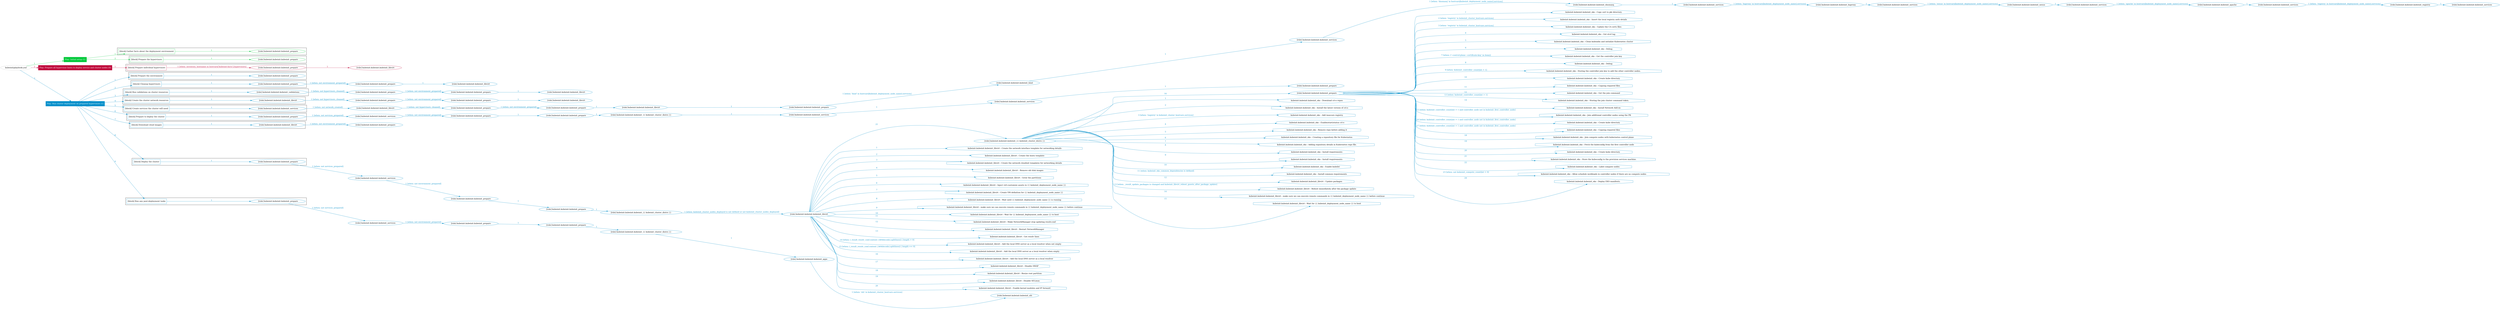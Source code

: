 digraph {
	graph [concentrate=true ordering=in rankdir=LR ratio=fill]
	edge [esep=5 sep=10]
	"kubeinit/playbook.yml" [id=root_node style=dotted]
	play_dfbd633b [label="Play: Initial setup (1)" color="#03c93b" fontcolor="#ffffff" id=play_dfbd633b shape=box style=filled tooltip=localhost]
	"kubeinit/playbook.yml" -> play_dfbd633b [label="1 " color="#03c93b" fontcolor="#03c93b" id=edge_e33d304b labeltooltip="1 " tooltip="1 "]
	subgraph "kubeinit.kubeinit.kubeinit_prepare" {
		role_6f5ad25d [label="[role] kubeinit.kubeinit.kubeinit_prepare" color="#03c93b" id=role_6f5ad25d tooltip="kubeinit.kubeinit.kubeinit_prepare"]
	}
	subgraph "kubeinit.kubeinit.kubeinit_prepare" {
		role_87abe291 [label="[role] kubeinit.kubeinit.kubeinit_prepare" color="#03c93b" id=role_87abe291 tooltip="kubeinit.kubeinit.kubeinit_prepare"]
	}
	subgraph "Play: Initial setup (1)" {
		play_dfbd633b -> block_13e3c334 [label=1 color="#03c93b" fontcolor="#03c93b" id=edge_e3ecbab4 labeltooltip=1 tooltip=1]
		subgraph cluster_block_13e3c334 {
			block_13e3c334 [label="[block] Gather facts about the deployment environment" color="#03c93b" id=block_13e3c334 labeltooltip="Gather facts about the deployment environment" shape=box tooltip="Gather facts about the deployment environment"]
			block_13e3c334 -> role_6f5ad25d [label="1 " color="#03c93b" fontcolor="#03c93b" id=edge_50d2c253 labeltooltip="1 " tooltip="1 "]
		}
		play_dfbd633b -> block_050b140c [label=2 color="#03c93b" fontcolor="#03c93b" id=edge_96db2e1b labeltooltip=2 tooltip=2]
		subgraph cluster_block_050b140c {
			block_050b140c [label="[block] Prepare the hypervisors" color="#03c93b" id=block_050b140c labeltooltip="Prepare the hypervisors" shape=box tooltip="Prepare the hypervisors"]
			block_050b140c -> role_87abe291 [label="1 " color="#03c93b" fontcolor="#03c93b" id=edge_225b75d5 labeltooltip="1 " tooltip="1 "]
		}
	}
	play_4db3b4eb [label="Play: Prepare all hypervisor hosts to deploy service and cluster nodes (0)" color="#c00c3d" fontcolor="#ffffff" id=play_4db3b4eb shape=box style=filled tooltip="Play: Prepare all hypervisor hosts to deploy service and cluster nodes (0)"]
	"kubeinit/playbook.yml" -> play_4db3b4eb [label="2 " color="#c00c3d" fontcolor="#c00c3d" id=edge_c094f51c labeltooltip="2 " tooltip="2 "]
	subgraph "kubeinit.kubeinit.kubeinit_libvirt" {
		role_8c6af991 [label="[role] kubeinit.kubeinit.kubeinit_libvirt" color="#c00c3d" id=role_8c6af991 tooltip="kubeinit.kubeinit.kubeinit_libvirt"]
	}
	subgraph "kubeinit.kubeinit.kubeinit_prepare" {
		role_447978de [label="[role] kubeinit.kubeinit.kubeinit_prepare" color="#c00c3d" id=role_447978de tooltip="kubeinit.kubeinit.kubeinit_prepare"]
		role_447978de -> role_8c6af991 [label="1 " color="#c00c3d" fontcolor="#c00c3d" id=edge_b4cdf854 labeltooltip="1 " tooltip="1 "]
	}
	subgraph "Play: Prepare all hypervisor hosts to deploy service and cluster nodes (0)" {
		play_4db3b4eb -> block_c29d8534 [label=1 color="#c00c3d" fontcolor="#c00c3d" id=edge_52aa4703 labeltooltip=1 tooltip=1]
		subgraph cluster_block_c29d8534 {
			block_c29d8534 [label="[block] Prepare individual hypervisors" color="#c00c3d" id=block_c29d8534 labeltooltip="Prepare individual hypervisors" shape=box tooltip="Prepare individual hypervisors"]
			block_c29d8534 -> role_447978de [label="1 [when: inventory_hostname in hostvars['kubeinit-facts'].hypervisors]" color="#c00c3d" fontcolor="#c00c3d" id=edge_d214df6a labeltooltip="1 [when: inventory_hostname in hostvars['kubeinit-facts'].hypervisors]" tooltip="1 [when: inventory_hostname in hostvars['kubeinit-facts'].hypervisors]"]
		}
	}
	play_3c932924 [label="Play: Run cluster deployment on prepared hypervisors (1)" color="#028fca" fontcolor="#ffffff" id=play_3c932924 shape=box style=filled tooltip=localhost]
	"kubeinit/playbook.yml" -> play_3c932924 [label="3 " color="#028fca" fontcolor="#028fca" id=edge_59d59265 labeltooltip="3 " tooltip="3 "]
	subgraph "kubeinit.kubeinit.kubeinit_prepare" {
		role_c1552b74 [label="[role] kubeinit.kubeinit.kubeinit_prepare" color="#028fca" id=role_c1552b74 tooltip="kubeinit.kubeinit.kubeinit_prepare"]
	}
	subgraph "kubeinit.kubeinit.kubeinit_libvirt" {
		role_7c686c18 [label="[role] kubeinit.kubeinit.kubeinit_libvirt" color="#028fca" id=role_7c686c18 tooltip="kubeinit.kubeinit.kubeinit_libvirt"]
	}
	subgraph "kubeinit.kubeinit.kubeinit_prepare" {
		role_084a0304 [label="[role] kubeinit.kubeinit.kubeinit_prepare" color="#028fca" id=role_084a0304 tooltip="kubeinit.kubeinit.kubeinit_prepare"]
		role_084a0304 -> role_7c686c18 [label="1 " color="#028fca" fontcolor="#028fca" id=edge_fcf37ffe labeltooltip="1 " tooltip="1 "]
	}
	subgraph "kubeinit.kubeinit.kubeinit_prepare" {
		role_a91f533a [label="[role] kubeinit.kubeinit.kubeinit_prepare" color="#028fca" id=role_a91f533a tooltip="kubeinit.kubeinit.kubeinit_prepare"]
		role_a91f533a -> role_084a0304 [label="1 [when: not environment_prepared]" color="#028fca" fontcolor="#028fca" id=edge_bb861706 labeltooltip="1 [when: not environment_prepared]" tooltip="1 [when: not environment_prepared]"]
	}
	subgraph "kubeinit.kubeinit.kubeinit_libvirt" {
		role_4802e05e [label="[role] kubeinit.kubeinit.kubeinit_libvirt" color="#028fca" id=role_4802e05e tooltip="kubeinit.kubeinit.kubeinit_libvirt"]
	}
	subgraph "kubeinit.kubeinit.kubeinit_prepare" {
		role_22c4426a [label="[role] kubeinit.kubeinit.kubeinit_prepare" color="#028fca" id=role_22c4426a tooltip="kubeinit.kubeinit.kubeinit_prepare"]
		role_22c4426a -> role_4802e05e [label="1 " color="#028fca" fontcolor="#028fca" id=edge_1649c022 labeltooltip="1 " tooltip="1 "]
	}
	subgraph "kubeinit.kubeinit.kubeinit_prepare" {
		role_37ea9ea4 [label="[role] kubeinit.kubeinit.kubeinit_prepare" color="#028fca" id=role_37ea9ea4 tooltip="kubeinit.kubeinit.kubeinit_prepare"]
		role_37ea9ea4 -> role_22c4426a [label="1 [when: not environment_prepared]" color="#028fca" fontcolor="#028fca" id=edge_36d94c02 labeltooltip="1 [when: not environment_prepared]" tooltip="1 [when: not environment_prepared]"]
	}
	subgraph "kubeinit.kubeinit.kubeinit_validations" {
		role_73aece6b [label="[role] kubeinit.kubeinit.kubeinit_validations" color="#028fca" id=role_73aece6b tooltip="kubeinit.kubeinit.kubeinit_validations"]
		role_73aece6b -> role_37ea9ea4 [label="1 [when: not hypervisors_cleaned]" color="#028fca" fontcolor="#028fca" id=edge_d645bca1 labeltooltip="1 [when: not hypervisors_cleaned]" tooltip="1 [when: not hypervisors_cleaned]"]
	}
	subgraph "kubeinit.kubeinit.kubeinit_libvirt" {
		role_2d554926 [label="[role] kubeinit.kubeinit.kubeinit_libvirt" color="#028fca" id=role_2d554926 tooltip="kubeinit.kubeinit.kubeinit_libvirt"]
	}
	subgraph "kubeinit.kubeinit.kubeinit_prepare" {
		role_8102c12e [label="[role] kubeinit.kubeinit.kubeinit_prepare" color="#028fca" id=role_8102c12e tooltip="kubeinit.kubeinit.kubeinit_prepare"]
		role_8102c12e -> role_2d554926 [label="1 " color="#028fca" fontcolor="#028fca" id=edge_cdfbfe8c labeltooltip="1 " tooltip="1 "]
	}
	subgraph "kubeinit.kubeinit.kubeinit_prepare" {
		role_eb7a96ef [label="[role] kubeinit.kubeinit.kubeinit_prepare" color="#028fca" id=role_eb7a96ef tooltip="kubeinit.kubeinit.kubeinit_prepare"]
		role_eb7a96ef -> role_8102c12e [label="1 [when: not environment_prepared]" color="#028fca" fontcolor="#028fca" id=edge_118f5279 labeltooltip="1 [when: not environment_prepared]" tooltip="1 [when: not environment_prepared]"]
	}
	subgraph "kubeinit.kubeinit.kubeinit_libvirt" {
		role_7935c43f [label="[role] kubeinit.kubeinit.kubeinit_libvirt" color="#028fca" id=role_7935c43f tooltip="kubeinit.kubeinit.kubeinit_libvirt"]
		role_7935c43f -> role_eb7a96ef [label="1 [when: not hypervisors_cleaned]" color="#028fca" fontcolor="#028fca" id=edge_9d6dad54 labeltooltip="1 [when: not hypervisors_cleaned]" tooltip="1 [when: not hypervisors_cleaned]"]
	}
	subgraph "kubeinit.kubeinit.kubeinit_services" {
		role_fd09b6e7 [label="[role] kubeinit.kubeinit.kubeinit_services" color="#028fca" id=role_fd09b6e7 tooltip="kubeinit.kubeinit.kubeinit_services"]
	}
	subgraph "kubeinit.kubeinit.kubeinit_registry" {
		role_abdd3303 [label="[role] kubeinit.kubeinit.kubeinit_registry" color="#028fca" id=role_abdd3303 tooltip="kubeinit.kubeinit.kubeinit_registry"]
		role_abdd3303 -> role_fd09b6e7 [label="1 " color="#028fca" fontcolor="#028fca" id=edge_a23b7caa labeltooltip="1 " tooltip="1 "]
	}
	subgraph "kubeinit.kubeinit.kubeinit_services" {
		role_1f2c8814 [label="[role] kubeinit.kubeinit.kubeinit_services" color="#028fca" id=role_1f2c8814 tooltip="kubeinit.kubeinit.kubeinit_services"]
		role_1f2c8814 -> role_abdd3303 [label="1 [when: 'registry' in hostvars[kubeinit_deployment_node_name].services]" color="#028fca" fontcolor="#028fca" id=edge_30325ca4 labeltooltip="1 [when: 'registry' in hostvars[kubeinit_deployment_node_name].services]" tooltip="1 [when: 'registry' in hostvars[kubeinit_deployment_node_name].services]"]
	}
	subgraph "kubeinit.kubeinit.kubeinit_apache" {
		role_16a724f2 [label="[role] kubeinit.kubeinit.kubeinit_apache" color="#028fca" id=role_16a724f2 tooltip="kubeinit.kubeinit.kubeinit_apache"]
		role_16a724f2 -> role_1f2c8814 [label="1 " color="#028fca" fontcolor="#028fca" id=edge_97976b13 labeltooltip="1 " tooltip="1 "]
	}
	subgraph "kubeinit.kubeinit.kubeinit_services" {
		role_79153288 [label="[role] kubeinit.kubeinit.kubeinit_services" color="#028fca" id=role_79153288 tooltip="kubeinit.kubeinit.kubeinit_services"]
		role_79153288 -> role_16a724f2 [label="1 [when: 'apache' in hostvars[kubeinit_deployment_node_name].services]" color="#028fca" fontcolor="#028fca" id=edge_e7a08bd7 labeltooltip="1 [when: 'apache' in hostvars[kubeinit_deployment_node_name].services]" tooltip="1 [when: 'apache' in hostvars[kubeinit_deployment_node_name].services]"]
	}
	subgraph "kubeinit.kubeinit.kubeinit_nexus" {
		role_828e5992 [label="[role] kubeinit.kubeinit.kubeinit_nexus" color="#028fca" id=role_828e5992 tooltip="kubeinit.kubeinit.kubeinit_nexus"]
		role_828e5992 -> role_79153288 [label="1 " color="#028fca" fontcolor="#028fca" id=edge_0427076d labeltooltip="1 " tooltip="1 "]
	}
	subgraph "kubeinit.kubeinit.kubeinit_services" {
		role_aaa00ba9 [label="[role] kubeinit.kubeinit.kubeinit_services" color="#028fca" id=role_aaa00ba9 tooltip="kubeinit.kubeinit.kubeinit_services"]
		role_aaa00ba9 -> role_828e5992 [label="1 [when: 'nexus' in hostvars[kubeinit_deployment_node_name].services]" color="#028fca" fontcolor="#028fca" id=edge_7da25815 labeltooltip="1 [when: 'nexus' in hostvars[kubeinit_deployment_node_name].services]" tooltip="1 [when: 'nexus' in hostvars[kubeinit_deployment_node_name].services]"]
	}
	subgraph "kubeinit.kubeinit.kubeinit_haproxy" {
		role_d193a8b9 [label="[role] kubeinit.kubeinit.kubeinit_haproxy" color="#028fca" id=role_d193a8b9 tooltip="kubeinit.kubeinit.kubeinit_haproxy"]
		role_d193a8b9 -> role_aaa00ba9 [label="1 " color="#028fca" fontcolor="#028fca" id=edge_7839caba labeltooltip="1 " tooltip="1 "]
	}
	subgraph "kubeinit.kubeinit.kubeinit_services" {
		role_682887aa [label="[role] kubeinit.kubeinit.kubeinit_services" color="#028fca" id=role_682887aa tooltip="kubeinit.kubeinit.kubeinit_services"]
		role_682887aa -> role_d193a8b9 [label="1 [when: 'haproxy' in hostvars[kubeinit_deployment_node_name].services]" color="#028fca" fontcolor="#028fca" id=edge_76303725 labeltooltip="1 [when: 'haproxy' in hostvars[kubeinit_deployment_node_name].services]" tooltip="1 [when: 'haproxy' in hostvars[kubeinit_deployment_node_name].services]"]
	}
	subgraph "kubeinit.kubeinit.kubeinit_dnsmasq" {
		role_63784855 [label="[role] kubeinit.kubeinit.kubeinit_dnsmasq" color="#028fca" id=role_63784855 tooltip="kubeinit.kubeinit.kubeinit_dnsmasq"]
		role_63784855 -> role_682887aa [label="1 " color="#028fca" fontcolor="#028fca" id=edge_db54496f labeltooltip="1 " tooltip="1 "]
	}
	subgraph "kubeinit.kubeinit.kubeinit_services" {
		role_afde1ae5 [label="[role] kubeinit.kubeinit.kubeinit_services" color="#028fca" id=role_afde1ae5 tooltip="kubeinit.kubeinit.kubeinit_services"]
		role_afde1ae5 -> role_63784855 [label="1 [when: 'dnsmasq' in hostvars[kubeinit_deployment_node_name].services]" color="#028fca" fontcolor="#028fca" id=edge_de46b04b labeltooltip="1 [when: 'dnsmasq' in hostvars[kubeinit_deployment_node_name].services]" tooltip="1 [when: 'dnsmasq' in hostvars[kubeinit_deployment_node_name].services]"]
	}
	subgraph "kubeinit.kubeinit.kubeinit_bind" {
		role_a516068f [label="[role] kubeinit.kubeinit.kubeinit_bind" color="#028fca" id=role_a516068f tooltip="kubeinit.kubeinit.kubeinit_bind"]
		role_a516068f -> role_afde1ae5 [label="1 " color="#028fca" fontcolor="#028fca" id=edge_80d532f4 labeltooltip="1 " tooltip="1 "]
	}
	subgraph "kubeinit.kubeinit.kubeinit_prepare" {
		role_e46d5e15 [label="[role] kubeinit.kubeinit.kubeinit_prepare" color="#028fca" id=role_e46d5e15 tooltip="kubeinit.kubeinit.kubeinit_prepare"]
		role_e46d5e15 -> role_a516068f [label="1 [when: 'bind' in hostvars[kubeinit_deployment_node_name].services]" color="#028fca" fontcolor="#028fca" id=edge_66f0e6bd labeltooltip="1 [when: 'bind' in hostvars[kubeinit_deployment_node_name].services]" tooltip="1 [when: 'bind' in hostvars[kubeinit_deployment_node_name].services]"]
	}
	subgraph "kubeinit.kubeinit.kubeinit_libvirt" {
		role_18fe2d03 [label="[role] kubeinit.kubeinit.kubeinit_libvirt" color="#028fca" id=role_18fe2d03 tooltip="kubeinit.kubeinit.kubeinit_libvirt"]
		role_18fe2d03 -> role_e46d5e15 [label="1 " color="#028fca" fontcolor="#028fca" id=edge_87c1869c labeltooltip="1 " tooltip="1 "]
	}
	subgraph "kubeinit.kubeinit.kubeinit_prepare" {
		role_233b5294 [label="[role] kubeinit.kubeinit.kubeinit_prepare" color="#028fca" id=role_233b5294 tooltip="kubeinit.kubeinit.kubeinit_prepare"]
		role_233b5294 -> role_18fe2d03 [label="1 " color="#028fca" fontcolor="#028fca" id=edge_a3bcd539 labeltooltip="1 " tooltip="1 "]
	}
	subgraph "kubeinit.kubeinit.kubeinit_prepare" {
		role_275f042a [label="[role] kubeinit.kubeinit.kubeinit_prepare" color="#028fca" id=role_275f042a tooltip="kubeinit.kubeinit.kubeinit_prepare"]
		role_275f042a -> role_233b5294 [label="1 [when: not environment_prepared]" color="#028fca" fontcolor="#028fca" id=edge_4784d69b labeltooltip="1 [when: not environment_prepared]" tooltip="1 [when: not environment_prepared]"]
	}
	subgraph "kubeinit.kubeinit.kubeinit_libvirt" {
		role_8708448e [label="[role] kubeinit.kubeinit.kubeinit_libvirt" color="#028fca" id=role_8708448e tooltip="kubeinit.kubeinit.kubeinit_libvirt"]
		role_8708448e -> role_275f042a [label="1 [when: not hypervisors_cleaned]" color="#028fca" fontcolor="#028fca" id=edge_d68003a8 labeltooltip="1 [when: not hypervisors_cleaned]" tooltip="1 [when: not hypervisors_cleaned]"]
	}
	subgraph "kubeinit.kubeinit.kubeinit_services" {
		role_019febee [label="[role] kubeinit.kubeinit.kubeinit_services" color="#028fca" id=role_019febee tooltip="kubeinit.kubeinit.kubeinit_services"]
		role_019febee -> role_8708448e [label="1 [when: not network_created]" color="#028fca" fontcolor="#028fca" id=edge_c9d2e0ac labeltooltip="1 [when: not network_created]" tooltip="1 [when: not network_created]"]
	}
	subgraph "kubeinit.kubeinit.kubeinit_prepare" {
		role_b022f676 [label="[role] kubeinit.kubeinit.kubeinit_prepare" color="#028fca" id=role_b022f676 tooltip="kubeinit.kubeinit.kubeinit_prepare"]
	}
	subgraph "kubeinit.kubeinit.kubeinit_services" {
		role_75516504 [label="[role] kubeinit.kubeinit.kubeinit_services" color="#028fca" id=role_75516504 tooltip="kubeinit.kubeinit.kubeinit_services"]
		role_75516504 -> role_b022f676 [label="1 " color="#028fca" fontcolor="#028fca" id=edge_6036ff4e labeltooltip="1 " tooltip="1 "]
	}
	subgraph "kubeinit.kubeinit.kubeinit_services" {
		role_d8f020d5 [label="[role] kubeinit.kubeinit.kubeinit_services" color="#028fca" id=role_d8f020d5 tooltip="kubeinit.kubeinit.kubeinit_services"]
		role_d8f020d5 -> role_75516504 [label="1 " color="#028fca" fontcolor="#028fca" id=edge_612090a9 labeltooltip="1 " tooltip="1 "]
	}
	subgraph "kubeinit.kubeinit.kubeinit_{{ kubeinit_cluster_distro }}" {
		role_aec01135 [label="[role] kubeinit.kubeinit.kubeinit_{{ kubeinit_cluster_distro }}" color="#028fca" id=role_aec01135 tooltip="kubeinit.kubeinit.kubeinit_{{ kubeinit_cluster_distro }}"]
		role_aec01135 -> role_d8f020d5 [label="1 " color="#028fca" fontcolor="#028fca" id=edge_eace0eb1 labeltooltip="1 " tooltip="1 "]
	}
	subgraph "kubeinit.kubeinit.kubeinit_prepare" {
		role_4951cd7b [label="[role] kubeinit.kubeinit.kubeinit_prepare" color="#028fca" id=role_4951cd7b tooltip="kubeinit.kubeinit.kubeinit_prepare"]
		role_4951cd7b -> role_aec01135 [label="1 " color="#028fca" fontcolor="#028fca" id=edge_5b0e6a02 labeltooltip="1 " tooltip="1 "]
	}
	subgraph "kubeinit.kubeinit.kubeinit_prepare" {
		role_e91cd91d [label="[role] kubeinit.kubeinit.kubeinit_prepare" color="#028fca" id=role_e91cd91d tooltip="kubeinit.kubeinit.kubeinit_prepare"]
		role_e91cd91d -> role_4951cd7b [label="1 " color="#028fca" fontcolor="#028fca" id=edge_91fe4c5d labeltooltip="1 " tooltip="1 "]
	}
	subgraph "kubeinit.kubeinit.kubeinit_services" {
		role_f312dac5 [label="[role] kubeinit.kubeinit.kubeinit_services" color="#028fca" id=role_f312dac5 tooltip="kubeinit.kubeinit.kubeinit_services"]
		role_f312dac5 -> role_e91cd91d [label="1 [when: not environment_prepared]" color="#028fca" fontcolor="#028fca" id=edge_b78841f4 labeltooltip="1 [when: not environment_prepared]" tooltip="1 [when: not environment_prepared]"]
	}
	subgraph "kubeinit.kubeinit.kubeinit_prepare" {
		role_61ae529c [label="[role] kubeinit.kubeinit.kubeinit_prepare" color="#028fca" id=role_61ae529c tooltip="kubeinit.kubeinit.kubeinit_prepare"]
		role_61ae529c -> role_f312dac5 [label="1 [when: not services_prepared]" color="#028fca" fontcolor="#028fca" id=edge_05edcad0 labeltooltip="1 [when: not services_prepared]" tooltip="1 [when: not services_prepared]"]
	}
	subgraph "kubeinit.kubeinit.kubeinit_prepare" {
		role_f024042a [label="[role] kubeinit.kubeinit.kubeinit_prepare" color="#028fca" id=role_f024042a tooltip="kubeinit.kubeinit.kubeinit_prepare"]
	}
	subgraph "kubeinit.kubeinit.kubeinit_libvirt" {
		role_f247d523 [label="[role] kubeinit.kubeinit.kubeinit_libvirt" color="#028fca" id=role_f247d523 tooltip="kubeinit.kubeinit.kubeinit_libvirt"]
		role_f247d523 -> role_f024042a [label="1 [when: not environment_prepared]" color="#028fca" fontcolor="#028fca" id=edge_144c9dcf labeltooltip="1 [when: not environment_prepared]" tooltip="1 [when: not environment_prepared]"]
	}
	subgraph "kubeinit.kubeinit.kubeinit_prepare" {
		role_e723fddb [label="[role] kubeinit.kubeinit.kubeinit_prepare" color="#028fca" id=role_e723fddb tooltip="kubeinit.kubeinit.kubeinit_prepare"]
		task_2faf8633 [label="kubeinit.kubeinit.kubeinit_eks : Copy cert to pki directory" color="#028fca" id=task_2faf8633 shape=octagon tooltip="kubeinit.kubeinit.kubeinit_eks : Copy cert to pki directory"]
		role_e723fddb -> task_2faf8633 [label="1 " color="#028fca" fontcolor="#028fca" id=edge_e01edd56 labeltooltip="1 " tooltip="1 "]
		task_917acb8b [label="kubeinit.kubeinit.kubeinit_eks : Insert the local registry auth details" color="#028fca" id=task_917acb8b shape=octagon tooltip="kubeinit.kubeinit.kubeinit_eks : Insert the local registry auth details"]
		role_e723fddb -> task_917acb8b [label="2 [when: 'registry' in kubeinit_cluster_hostvars.services]" color="#028fca" fontcolor="#028fca" id=edge_d08d6b19 labeltooltip="2 [when: 'registry' in kubeinit_cluster_hostvars.services]" tooltip="2 [when: 'registry' in kubeinit_cluster_hostvars.services]"]
		task_2223c5ab [label="kubeinit.kubeinit.kubeinit_eks : Update the CA certs files" color="#028fca" id=task_2223c5ab shape=octagon tooltip="kubeinit.kubeinit.kubeinit_eks : Update the CA certs files"]
		role_e723fddb -> task_2223c5ab [label="3 [when: 'registry' in kubeinit_cluster_hostvars.services]" color="#028fca" fontcolor="#028fca" id=edge_1cc43237 labeltooltip="3 [when: 'registry' in kubeinit_cluster_hostvars.services]" tooltip="3 [when: 'registry' in kubeinit_cluster_hostvars.services]"]
		task_5e830542 [label="kubeinit.kubeinit.kubeinit_eks : Get etcd tag" color="#028fca" id=task_5e830542 shape=octagon tooltip="kubeinit.kubeinit.kubeinit_eks : Get etcd tag"]
		role_e723fddb -> task_5e830542 [label="4 " color="#028fca" fontcolor="#028fca" id=edge_22f166ce labeltooltip="4 " tooltip="4 "]
		task_2d51fa3f [label="kubeinit.kubeinit.kubeinit_eks : Clean kubeadm and initialize Kubernetes cluster" color="#028fca" id=task_2d51fa3f shape=octagon tooltip="kubeinit.kubeinit.kubeinit_eks : Clean kubeadm and initialize Kubernetes cluster"]
		role_e723fddb -> task_2d51fa3f [label="5 " color="#028fca" fontcolor="#028fca" id=edge_febd0b93 labeltooltip="5 " tooltip="5 "]
		task_f608d9aa [label="kubeinit.kubeinit.kubeinit_eks : Debug" color="#028fca" id=task_f608d9aa shape=octagon tooltip="kubeinit.kubeinit.kubeinit_eks : Debug"]
		role_e723fddb -> task_f608d9aa [label="6 " color="#028fca" fontcolor="#028fca" id=edge_9c45bf93 labeltooltip="6 " tooltip="6 "]
		task_151d0bf6 [label="kubeinit.kubeinit.kubeinit_eks : Get the controller join key" color="#028fca" id=task_151d0bf6 shape=octagon tooltip="kubeinit.kubeinit.kubeinit_eks : Get the controller join key"]
		role_e723fddb -> task_151d0bf6 [label="7 [when: ('--control-plane --certificate-key' in item)]" color="#028fca" fontcolor="#028fca" id=edge_447be845 labeltooltip="7 [when: ('--control-plane --certificate-key' in item)]" tooltip="7 [when: ('--control-plane --certificate-key' in item)]"]
		task_785dce4c [label="kubeinit.kubeinit.kubeinit_eks : Debug" color="#028fca" id=task_785dce4c shape=octagon tooltip="kubeinit.kubeinit.kubeinit_eks : Debug"]
		role_e723fddb -> task_785dce4c [label="8 " color="#028fca" fontcolor="#028fca" id=edge_063fdf3d labeltooltip="8 " tooltip="8 "]
		task_1195e169 [label="kubeinit.kubeinit.kubeinit_eks : Storing the controller join key to add the other controller nodes." color="#028fca" id=task_1195e169 shape=octagon tooltip="kubeinit.kubeinit.kubeinit_eks : Storing the controller join key to add the other controller nodes."]
		role_e723fddb -> task_1195e169 [label="9 [when: kubeinit_controller_count|int > 1]" color="#028fca" fontcolor="#028fca" id=edge_1c603ff0 labeltooltip="9 [when: kubeinit_controller_count|int > 1]" tooltip="9 [when: kubeinit_controller_count|int > 1]"]
		task_0328493b [label="kubeinit.kubeinit.kubeinit_eks : Create kube directory" color="#028fca" id=task_0328493b shape=octagon tooltip="kubeinit.kubeinit.kubeinit_eks : Create kube directory"]
		role_e723fddb -> task_0328493b [label="10 " color="#028fca" fontcolor="#028fca" id=edge_b5df12a8 labeltooltip="10 " tooltip="10 "]
		task_76100c62 [label="kubeinit.kubeinit.kubeinit_eks : Copying required files" color="#028fca" id=task_76100c62 shape=octagon tooltip="kubeinit.kubeinit.kubeinit_eks : Copying required files"]
		role_e723fddb -> task_76100c62 [label="11 " color="#028fca" fontcolor="#028fca" id=edge_06ef54f2 labeltooltip="11 " tooltip="11 "]
		task_b62c876c [label="kubeinit.kubeinit.kubeinit_eks : Get the join command" color="#028fca" id=task_b62c876c shape=octagon tooltip="kubeinit.kubeinit.kubeinit_eks : Get the join command"]
		role_e723fddb -> task_b62c876c [label="12 " color="#028fca" fontcolor="#028fca" id=edge_3a2f6101 labeltooltip="12 " tooltip="12 "]
		task_4b6a9db6 [label="kubeinit.kubeinit.kubeinit_eks : Storing the join cluster command token." color="#028fca" id=task_4b6a9db6 shape=octagon tooltip="kubeinit.kubeinit.kubeinit_eks : Storing the join cluster command token."]
		role_e723fddb -> task_4b6a9db6 [label="13 [when: kubeinit_controller_count|int > 1]" color="#028fca" fontcolor="#028fca" id=edge_78e77073 labeltooltip="13 [when: kubeinit_controller_count|int > 1]" tooltip="13 [when: kubeinit_controller_count|int > 1]"]
		task_330a23e5 [label="kubeinit.kubeinit.kubeinit_eks : Install Network Add-on" color="#028fca" id=task_330a23e5 shape=octagon tooltip="kubeinit.kubeinit.kubeinit_eks : Install Network Add-on"]
		role_e723fddb -> task_330a23e5 [label="14 " color="#028fca" fontcolor="#028fca" id=edge_1fdeb6b7 labeltooltip="14 " tooltip="14 "]
		task_ae5add56 [label="kubeinit.kubeinit.kubeinit_eks : Join additional controller nodes using the PK" color="#028fca" id=task_ae5add56 shape=octagon tooltip="kubeinit.kubeinit.kubeinit_eks : Join additional controller nodes using the PK"]
		role_e723fddb -> task_ae5add56 [label="15 [when: kubeinit_controller_count|int > 1 and controller_node not in kubeinit_first_controller_node]" color="#028fca" fontcolor="#028fca" id=edge_cb772927 labeltooltip="15 [when: kubeinit_controller_count|int > 1 and controller_node not in kubeinit_first_controller_node]" tooltip="15 [when: kubeinit_controller_count|int > 1 and controller_node not in kubeinit_first_controller_node]"]
		task_f4c871bf [label="kubeinit.kubeinit.kubeinit_eks : Create kube directory" color="#028fca" id=task_f4c871bf shape=octagon tooltip="kubeinit.kubeinit.kubeinit_eks : Create kube directory"]
		role_e723fddb -> task_f4c871bf [label="16 [when: kubeinit_controller_count|int > 1 and controller_node not in kubeinit_first_controller_node]" color="#028fca" fontcolor="#028fca" id=edge_59894e69 labeltooltip="16 [when: kubeinit_controller_count|int > 1 and controller_node not in kubeinit_first_controller_node]" tooltip="16 [when: kubeinit_controller_count|int > 1 and controller_node not in kubeinit_first_controller_node]"]
		task_6f006ca5 [label="kubeinit.kubeinit.kubeinit_eks : Copying required files" color="#028fca" id=task_6f006ca5 shape=octagon tooltip="kubeinit.kubeinit.kubeinit_eks : Copying required files"]
		role_e723fddb -> task_6f006ca5 [label="17 [when: kubeinit_controller_count|int > 1 and controller_node not in kubeinit_first_controller_node]" color="#028fca" fontcolor="#028fca" id=edge_eb1ba742 labeltooltip="17 [when: kubeinit_controller_count|int > 1 and controller_node not in kubeinit_first_controller_node]" tooltip="17 [when: kubeinit_controller_count|int > 1 and controller_node not in kubeinit_first_controller_node]"]
		task_e99a4939 [label="kubeinit.kubeinit.kubeinit_eks : Join compute nodes with kubernetes control plane" color="#028fca" id=task_e99a4939 shape=octagon tooltip="kubeinit.kubeinit.kubeinit_eks : Join compute nodes with kubernetes control plane"]
		role_e723fddb -> task_e99a4939 [label="18 " color="#028fca" fontcolor="#028fca" id=edge_8307bf9e labeltooltip="18 " tooltip="18 "]
		task_c3e7afad [label="kubeinit.kubeinit.kubeinit_eks : Fetch the kubeconfig from the first controller node" color="#028fca" id=task_c3e7afad shape=octagon tooltip="kubeinit.kubeinit.kubeinit_eks : Fetch the kubeconfig from the first controller node"]
		role_e723fddb -> task_c3e7afad [label="19 " color="#028fca" fontcolor="#028fca" id=edge_b71d9296 labeltooltip="19 " tooltip="19 "]
		task_aac8a589 [label="kubeinit.kubeinit.kubeinit_eks : Create kube directory" color="#028fca" id=task_aac8a589 shape=octagon tooltip="kubeinit.kubeinit.kubeinit_eks : Create kube directory"]
		role_e723fddb -> task_aac8a589 [label="20 " color="#028fca" fontcolor="#028fca" id=edge_e98cad18 labeltooltip="20 " tooltip="20 "]
		task_9c7c4bdf [label="kubeinit.kubeinit.kubeinit_eks : Store the kubeconfig to the provision services machine." color="#028fca" id=task_9c7c4bdf shape=octagon tooltip="kubeinit.kubeinit.kubeinit_eks : Store the kubeconfig to the provision services machine."]
		role_e723fddb -> task_9c7c4bdf [label="21 " color="#028fca" fontcolor="#028fca" id=edge_6b6411f5 labeltooltip="21 " tooltip="21 "]
		task_f8c8c4b6 [label="kubeinit.kubeinit.kubeinit_eks : Label compute nodes" color="#028fca" id=task_f8c8c4b6 shape=octagon tooltip="kubeinit.kubeinit.kubeinit_eks : Label compute nodes"]
		role_e723fddb -> task_f8c8c4b6 [label="22 " color="#028fca" fontcolor="#028fca" id=edge_bf56196d labeltooltip="22 " tooltip="22 "]
		task_b5284cd1 [label="kubeinit.kubeinit.kubeinit_eks : Allow schedule workloads in controller nodes if there are no compute nodes" color="#028fca" id=task_b5284cd1 shape=octagon tooltip="kubeinit.kubeinit.kubeinit_eks : Allow schedule workloads in controller nodes if there are no compute nodes"]
		role_e723fddb -> task_b5284cd1 [label="23 [when: not kubeinit_compute_count|int > 0]" color="#028fca" fontcolor="#028fca" id=edge_d26da610 labeltooltip="23 [when: not kubeinit_compute_count|int > 0]" tooltip="23 [when: not kubeinit_compute_count|int > 0]"]
		task_06926dd0 [label="kubeinit.kubeinit.kubeinit_eks : Deploy EKS manifests." color="#028fca" id=task_06926dd0 shape=octagon tooltip="kubeinit.kubeinit.kubeinit_eks : Deploy EKS manifests."]
		role_e723fddb -> task_06926dd0 [label="24 " color="#028fca" fontcolor="#028fca" id=edge_a53c4198 labeltooltip="24 " tooltip="24 "]
	}
	subgraph "kubeinit.kubeinit.kubeinit_{{ kubeinit_cluster_distro }}" {
		role_29c94ceb [label="[role] kubeinit.kubeinit.kubeinit_{{ kubeinit_cluster_distro }}" color="#028fca" id=role_29c94ceb tooltip="kubeinit.kubeinit.kubeinit_{{ kubeinit_cluster_distro }}"]
		task_75478e3b [label="kubeinit.kubeinit.kubeinit_eks : Download cri-o repos" color="#028fca" id=task_75478e3b shape=octagon tooltip="kubeinit.kubeinit.kubeinit_eks : Download cri-o repos"]
		role_29c94ceb -> task_75478e3b [label="1 " color="#028fca" fontcolor="#028fca" id=edge_c43bab85 labeltooltip="1 " tooltip="1 "]
		task_ac8caea5 [label="kubeinit.kubeinit.kubeinit_eks : Install the latest version of cri-o" color="#028fca" id=task_ac8caea5 shape=octagon tooltip="kubeinit.kubeinit.kubeinit_eks : Install the latest version of cri-o"]
		role_29c94ceb -> task_ac8caea5 [label="2 " color="#028fca" fontcolor="#028fca" id=edge_43839c4b labeltooltip="2 " tooltip="2 "]
		task_583dc219 [label="kubeinit.kubeinit.kubeinit_eks : Add insecure registry" color="#028fca" id=task_583dc219 shape=octagon tooltip="kubeinit.kubeinit.kubeinit_eks : Add insecure registry"]
		role_29c94ceb -> task_583dc219 [label="3 [when: 'registry' in kubeinit_cluster_hostvars.services]" color="#028fca" fontcolor="#028fca" id=edge_d415564b labeltooltip="3 [when: 'registry' in kubeinit_cluster_hostvars.services]" tooltip="3 [when: 'registry' in kubeinit_cluster_hostvars.services]"]
		task_7291da8d [label="kubeinit.kubeinit.kubeinit_eks : Enable/start/status cri-o" color="#028fca" id=task_7291da8d shape=octagon tooltip="kubeinit.kubeinit.kubeinit_eks : Enable/start/status cri-o"]
		role_29c94ceb -> task_7291da8d [label="4 " color="#028fca" fontcolor="#028fca" id=edge_67b89e2f labeltooltip="4 " tooltip="4 "]
		task_dd2b36c9 [label="kubeinit.kubeinit.kubeinit_eks : Remove repo before adding it" color="#028fca" id=task_dd2b36c9 shape=octagon tooltip="kubeinit.kubeinit.kubeinit_eks : Remove repo before adding it"]
		role_29c94ceb -> task_dd2b36c9 [label="5 " color="#028fca" fontcolor="#028fca" id=edge_3cddbb94 labeltooltip="5 " tooltip="5 "]
		task_a483f409 [label="kubeinit.kubeinit.kubeinit_eks : Creating a repository file for Kubernetes" color="#028fca" id=task_a483f409 shape=octagon tooltip="kubeinit.kubeinit.kubeinit_eks : Creating a repository file for Kubernetes"]
		role_29c94ceb -> task_a483f409 [label="6 " color="#028fca" fontcolor="#028fca" id=edge_6a4c6d13 labeltooltip="6 " tooltip="6 "]
		task_a9cfc4d8 [label="kubeinit.kubeinit.kubeinit_eks : Adding repository details in Kubernetes repo file." color="#028fca" id=task_a9cfc4d8 shape=octagon tooltip="kubeinit.kubeinit.kubeinit_eks : Adding repository details in Kubernetes repo file."]
		role_29c94ceb -> task_a9cfc4d8 [label="7 " color="#028fca" fontcolor="#028fca" id=edge_640030d2 labeltooltip="7 " tooltip="7 "]
		task_fd9deca2 [label="kubeinit.kubeinit.kubeinit_eks : Install requirements" color="#028fca" id=task_fd9deca2 shape=octagon tooltip="kubeinit.kubeinit.kubeinit_eks : Install requirements"]
		role_29c94ceb -> task_fd9deca2 [label="8 " color="#028fca" fontcolor="#028fca" id=edge_ecacbec9 labeltooltip="8 " tooltip="8 "]
		task_0c5e40b0 [label="kubeinit.kubeinit.kubeinit_eks : Install requirements" color="#028fca" id=task_0c5e40b0 shape=octagon tooltip="kubeinit.kubeinit.kubeinit_eks : Install requirements"]
		role_29c94ceb -> task_0c5e40b0 [label="9 " color="#028fca" fontcolor="#028fca" id=edge_d923684c labeltooltip="9 " tooltip="9 "]
		task_c9c8a4ad [label="kubeinit.kubeinit.kubeinit_eks : Enable kubelet" color="#028fca" id=task_c9c8a4ad shape=octagon tooltip="kubeinit.kubeinit.kubeinit_eks : Enable kubelet"]
		role_29c94ceb -> task_c9c8a4ad [label="10 " color="#028fca" fontcolor="#028fca" id=edge_bad5a6c5 labeltooltip="10 " tooltip="10 "]
		task_54391765 [label="kubeinit.kubeinit.kubeinit_eks : Install common requirements" color="#028fca" id=task_54391765 shape=octagon tooltip="kubeinit.kubeinit.kubeinit_eks : Install common requirements"]
		role_29c94ceb -> task_54391765 [label="11 [when: kubeinit_eks_common_dependencies is defined]" color="#028fca" fontcolor="#028fca" id=edge_4da5a42b labeltooltip="11 [when: kubeinit_eks_common_dependencies is defined]" tooltip="11 [when: kubeinit_eks_common_dependencies is defined]"]
		task_51bcd78e [label="kubeinit.kubeinit.kubeinit_libvirt : Update packages" color="#028fca" id=task_51bcd78e shape=octagon tooltip="kubeinit.kubeinit.kubeinit_libvirt : Update packages"]
		role_29c94ceb -> task_51bcd78e [label="12 " color="#028fca" fontcolor="#028fca" id=edge_458df266 labeltooltip="12 " tooltip="12 "]
		task_5e3e9b81 [label="kubeinit.kubeinit.kubeinit_libvirt : Reboot immediately after the package update" color="#028fca" id=task_5e3e9b81 shape=octagon tooltip="kubeinit.kubeinit.kubeinit_libvirt : Reboot immediately after the package update"]
		role_29c94ceb -> task_5e3e9b81 [label="13 [when: _result_update_packages is changed and kubeinit_libvirt_reboot_guests_after_package_update]" color="#028fca" fontcolor="#028fca" id=edge_3ca55180 labeltooltip="13 [when: _result_update_packages is changed and kubeinit_libvirt_reboot_guests_after_package_update]" tooltip="13 [when: _result_update_packages is changed and kubeinit_libvirt_reboot_guests_after_package_update]"]
		task_7a082546 [label="kubeinit.kubeinit.kubeinit_libvirt : make sure we can execute remote commands in {{ kubeinit_deployment_node_name }} before continue" color="#028fca" id=task_7a082546 shape=octagon tooltip="kubeinit.kubeinit.kubeinit_libvirt : make sure we can execute remote commands in {{ kubeinit_deployment_node_name }} before continue"]
		role_29c94ceb -> task_7a082546 [label="14 " color="#028fca" fontcolor="#028fca" id=edge_21f9fdd5 labeltooltip="14 " tooltip="14 "]
		task_1e187e4f [label="kubeinit.kubeinit.kubeinit_libvirt : Wait for {{ kubeinit_deployment_node_name }} to boot" color="#028fca" id=task_1e187e4f shape=octagon tooltip="kubeinit.kubeinit.kubeinit_libvirt : Wait for {{ kubeinit_deployment_node_name }} to boot"]
		role_29c94ceb -> task_1e187e4f [label="15 " color="#028fca" fontcolor="#028fca" id=edge_d376d5d4 labeltooltip="15 " tooltip="15 "]
		role_29c94ceb -> role_e723fddb [label="16 " color="#028fca" fontcolor="#028fca" id=edge_87024e2f labeltooltip="16 " tooltip="16 "]
	}
	subgraph "kubeinit.kubeinit.kubeinit_libvirt" {
		role_f7f9a618 [label="[role] kubeinit.kubeinit.kubeinit_libvirt" color="#028fca" id=role_f7f9a618 tooltip="kubeinit.kubeinit.kubeinit_libvirt"]
		task_4590bb4d [label="kubeinit.kubeinit.kubeinit_libvirt : Create the network interface template for networking details" color="#028fca" id=task_4590bb4d shape=octagon tooltip="kubeinit.kubeinit.kubeinit_libvirt : Create the network interface template for networking details"]
		role_f7f9a618 -> task_4590bb4d [label="1 " color="#028fca" fontcolor="#028fca" id=edge_bb429ef8 labeltooltip="1 " tooltip="1 "]
		task_477d5cf0 [label="kubeinit.kubeinit.kubeinit_libvirt : Create the hosts template" color="#028fca" id=task_477d5cf0 shape=octagon tooltip="kubeinit.kubeinit.kubeinit_libvirt : Create the hosts template"]
		role_f7f9a618 -> task_477d5cf0 [label="2 " color="#028fca" fontcolor="#028fca" id=edge_decec9ac labeltooltip="2 " tooltip="2 "]
		task_e957046c [label="kubeinit.kubeinit.kubeinit_libvirt : Create the network cloudinit templates for networking details" color="#028fca" id=task_e957046c shape=octagon tooltip="kubeinit.kubeinit.kubeinit_libvirt : Create the network cloudinit templates for networking details"]
		role_f7f9a618 -> task_e957046c [label="3 " color="#028fca" fontcolor="#028fca" id=edge_46094232 labeltooltip="3 " tooltip="3 "]
		task_44014625 [label="kubeinit.kubeinit.kubeinit_libvirt : Remove old disk images" color="#028fca" id=task_44014625 shape=octagon tooltip="kubeinit.kubeinit.kubeinit_libvirt : Remove old disk images"]
		role_f7f9a618 -> task_44014625 [label="4 " color="#028fca" fontcolor="#028fca" id=edge_8a7fda13 labeltooltip="4 " tooltip="4 "]
		task_34a8d63c [label="kubeinit.kubeinit.kubeinit_libvirt : Grow the partitions" color="#028fca" id=task_34a8d63c shape=octagon tooltip="kubeinit.kubeinit.kubeinit_libvirt : Grow the partitions"]
		role_f7f9a618 -> task_34a8d63c [label="5 " color="#028fca" fontcolor="#028fca" id=edge_b01a2152 labeltooltip="5 " tooltip="5 "]
		task_6e86dd29 [label="kubeinit.kubeinit.kubeinit_libvirt : Inject virt-customize assets in {{ kubeinit_deployment_node_name }}" color="#028fca" id=task_6e86dd29 shape=octagon tooltip="kubeinit.kubeinit.kubeinit_libvirt : Inject virt-customize assets in {{ kubeinit_deployment_node_name }}"]
		role_f7f9a618 -> task_6e86dd29 [label="6 " color="#028fca" fontcolor="#028fca" id=edge_858fdab8 labeltooltip="6 " tooltip="6 "]
		task_3e0f9cbc [label="kubeinit.kubeinit.kubeinit_libvirt : Create VM definition for {{ kubeinit_deployment_node_name }}" color="#028fca" id=task_3e0f9cbc shape=octagon tooltip="kubeinit.kubeinit.kubeinit_libvirt : Create VM definition for {{ kubeinit_deployment_node_name }}"]
		role_f7f9a618 -> task_3e0f9cbc [label="7 " color="#028fca" fontcolor="#028fca" id=edge_4c679c9c labeltooltip="7 " tooltip="7 "]
		task_4b733e53 [label="kubeinit.kubeinit.kubeinit_libvirt : Wait until {{ kubeinit_deployment_node_name }} is running" color="#028fca" id=task_4b733e53 shape=octagon tooltip="kubeinit.kubeinit.kubeinit_libvirt : Wait until {{ kubeinit_deployment_node_name }} is running"]
		role_f7f9a618 -> task_4b733e53 [label="8 " color="#028fca" fontcolor="#028fca" id=edge_7c5aba62 labeltooltip="8 " tooltip="8 "]
		task_25ff0a3e [label="kubeinit.kubeinit.kubeinit_libvirt : make sure we can execute remote commands in {{ kubeinit_deployment_node_name }} before continue" color="#028fca" id=task_25ff0a3e shape=octagon tooltip="kubeinit.kubeinit.kubeinit_libvirt : make sure we can execute remote commands in {{ kubeinit_deployment_node_name }} before continue"]
		role_f7f9a618 -> task_25ff0a3e [label="9 " color="#028fca" fontcolor="#028fca" id=edge_9059942b labeltooltip="9 " tooltip="9 "]
		task_4b0d8ae8 [label="kubeinit.kubeinit.kubeinit_libvirt : Wait for {{ kubeinit_deployment_node_name }} to boot" color="#028fca" id=task_4b0d8ae8 shape=octagon tooltip="kubeinit.kubeinit.kubeinit_libvirt : Wait for {{ kubeinit_deployment_node_name }} to boot"]
		role_f7f9a618 -> task_4b0d8ae8 [label="10 " color="#028fca" fontcolor="#028fca" id=edge_460065d9 labeltooltip="10 " tooltip="10 "]
		task_39f2c939 [label="kubeinit.kubeinit.kubeinit_libvirt : Make NetworkManager stop updating resolv.conf" color="#028fca" id=task_39f2c939 shape=octagon tooltip="kubeinit.kubeinit.kubeinit_libvirt : Make NetworkManager stop updating resolv.conf"]
		role_f7f9a618 -> task_39f2c939 [label="11 " color="#028fca" fontcolor="#028fca" id=edge_72cecc05 labeltooltip="11 " tooltip="11 "]
		task_f1c7afc4 [label="kubeinit.kubeinit.kubeinit_libvirt : Restart NetworkManager" color="#028fca" id=task_f1c7afc4 shape=octagon tooltip="kubeinit.kubeinit.kubeinit_libvirt : Restart NetworkManager"]
		role_f7f9a618 -> task_f1c7afc4 [label="12 " color="#028fca" fontcolor="#028fca" id=edge_1b2a3598 labeltooltip="12 " tooltip="12 "]
		task_d433d297 [label="kubeinit.kubeinit.kubeinit_libvirt : Get resolv lines" color="#028fca" id=task_d433d297 shape=octagon tooltip="kubeinit.kubeinit.kubeinit_libvirt : Get resolv lines"]
		role_f7f9a618 -> task_d433d297 [label="13 " color="#028fca" fontcolor="#028fca" id=edge_1e790336 labeltooltip="13 " tooltip="13 "]
		task_0d0f4aa9 [label="kubeinit.kubeinit.kubeinit_libvirt : Add the local DNS server as a local resolver when not empty" color="#028fca" id=task_0d0f4aa9 shape=octagon tooltip="kubeinit.kubeinit.kubeinit_libvirt : Add the local DNS server as a local resolver when not empty"]
		role_f7f9a618 -> task_0d0f4aa9 [label="14 [when: (_result_resolv_conf.content | b64decode).splitlines() | length > 0]" color="#028fca" fontcolor="#028fca" id=edge_0b25e86b labeltooltip="14 [when: (_result_resolv_conf.content | b64decode).splitlines() | length > 0]" tooltip="14 [when: (_result_resolv_conf.content | b64decode).splitlines() | length > 0]"]
		task_806aa210 [label="kubeinit.kubeinit.kubeinit_libvirt : Add the local DNS server as a local resolver when empty" color="#028fca" id=task_806aa210 shape=octagon tooltip="kubeinit.kubeinit.kubeinit_libvirt : Add the local DNS server as a local resolver when empty"]
		role_f7f9a618 -> task_806aa210 [label="15 [when: (_result_resolv_conf.content | b64decode).splitlines() | length == 0]" color="#028fca" fontcolor="#028fca" id=edge_4a70df44 labeltooltip="15 [when: (_result_resolv_conf.content | b64decode).splitlines() | length == 0]" tooltip="15 [when: (_result_resolv_conf.content | b64decode).splitlines() | length == 0]"]
		task_68129e5d [label="kubeinit.kubeinit.kubeinit_libvirt : Add the local DNS server as a local resolver" color="#028fca" id=task_68129e5d shape=octagon tooltip="kubeinit.kubeinit.kubeinit_libvirt : Add the local DNS server as a local resolver"]
		role_f7f9a618 -> task_68129e5d [label="16 " color="#028fca" fontcolor="#028fca" id=edge_1ee27b51 labeltooltip="16 " tooltip="16 "]
		task_f2b5dc62 [label="kubeinit.kubeinit.kubeinit_libvirt : Disable SWAP" color="#028fca" id=task_f2b5dc62 shape=octagon tooltip="kubeinit.kubeinit.kubeinit_libvirt : Disable SWAP"]
		role_f7f9a618 -> task_f2b5dc62 [label="17 " color="#028fca" fontcolor="#028fca" id=edge_e14649b2 labeltooltip="17 " tooltip="17 "]
		task_3f9238b8 [label="kubeinit.kubeinit.kubeinit_libvirt : Resize root partition" color="#028fca" id=task_3f9238b8 shape=octagon tooltip="kubeinit.kubeinit.kubeinit_libvirt : Resize root partition"]
		role_f7f9a618 -> task_3f9238b8 [label="18 " color="#028fca" fontcolor="#028fca" id=edge_de1b39cc labeltooltip="18 " tooltip="18 "]
		task_5e477c24 [label="kubeinit.kubeinit.kubeinit_libvirt : Disable SELinux" color="#028fca" id=task_5e477c24 shape=octagon tooltip="kubeinit.kubeinit.kubeinit_libvirt : Disable SELinux"]
		role_f7f9a618 -> task_5e477c24 [label="19 " color="#028fca" fontcolor="#028fca" id=edge_8304cbd4 labeltooltip="19 " tooltip="19 "]
		task_8907c74a [label="kubeinit.kubeinit.kubeinit_libvirt : Enable kernel modules and IP forward" color="#028fca" id=task_8907c74a shape=octagon tooltip="kubeinit.kubeinit.kubeinit_libvirt : Enable kernel modules and IP forward"]
		role_f7f9a618 -> task_8907c74a [label="20 " color="#028fca" fontcolor="#028fca" id=edge_e13fd648 labeltooltip="20 " tooltip="20 "]
		role_f7f9a618 -> role_29c94ceb [label="21 " color="#028fca" fontcolor="#028fca" id=edge_0e87dd5b labeltooltip="21 " tooltip="21 "]
	}
	subgraph "kubeinit.kubeinit.kubeinit_{{ kubeinit_cluster_distro }}" {
		role_23a31cd1 [label="[role] kubeinit.kubeinit.kubeinit_{{ kubeinit_cluster_distro }}" color="#028fca" id=role_23a31cd1 tooltip="kubeinit.kubeinit.kubeinit_{{ kubeinit_cluster_distro }}"]
		role_23a31cd1 -> role_f7f9a618 [label="1 [when: kubeinit_cluster_nodes_deployed is not defined or not kubeinit_cluster_nodes_deployed]" color="#028fca" fontcolor="#028fca" id=edge_f3eb484d labeltooltip="1 [when: kubeinit_cluster_nodes_deployed is not defined or not kubeinit_cluster_nodes_deployed]" tooltip="1 [when: kubeinit_cluster_nodes_deployed is not defined or not kubeinit_cluster_nodes_deployed]"]
	}
	subgraph "kubeinit.kubeinit.kubeinit_prepare" {
		role_03105d61 [label="[role] kubeinit.kubeinit.kubeinit_prepare" color="#028fca" id=role_03105d61 tooltip="kubeinit.kubeinit.kubeinit_prepare"]
		role_03105d61 -> role_23a31cd1 [label="1 " color="#028fca" fontcolor="#028fca" id=edge_88388814 labeltooltip="1 " tooltip="1 "]
	}
	subgraph "kubeinit.kubeinit.kubeinit_prepare" {
		role_66dd1706 [label="[role] kubeinit.kubeinit.kubeinit_prepare" color="#028fca" id=role_66dd1706 tooltip="kubeinit.kubeinit.kubeinit_prepare"]
		role_66dd1706 -> role_03105d61 [label="1 " color="#028fca" fontcolor="#028fca" id=edge_74594911 labeltooltip="1 " tooltip="1 "]
	}
	subgraph "kubeinit.kubeinit.kubeinit_services" {
		role_130d9f7d [label="[role] kubeinit.kubeinit.kubeinit_services" color="#028fca" id=role_130d9f7d tooltip="kubeinit.kubeinit.kubeinit_services"]
		role_130d9f7d -> role_66dd1706 [label="1 [when: not environment_prepared]" color="#028fca" fontcolor="#028fca" id=edge_139508a4 labeltooltip="1 [when: not environment_prepared]" tooltip="1 [when: not environment_prepared]"]
	}
	subgraph "kubeinit.kubeinit.kubeinit_prepare" {
		role_8b9fc9d6 [label="[role] kubeinit.kubeinit.kubeinit_prepare" color="#028fca" id=role_8b9fc9d6 tooltip="kubeinit.kubeinit.kubeinit_prepare"]
		role_8b9fc9d6 -> role_130d9f7d [label="1 [when: not services_prepared]" color="#028fca" fontcolor="#028fca" id=edge_74d867d7 labeltooltip="1 [when: not services_prepared]" tooltip="1 [when: not services_prepared]"]
	}
	subgraph "kubeinit.kubeinit.kubeinit_nfs" {
		role_24828220 [label="[role] kubeinit.kubeinit.kubeinit_nfs" color="#028fca" id=role_24828220 tooltip="kubeinit.kubeinit.kubeinit_nfs"]
	}
	subgraph "kubeinit.kubeinit.kubeinit_apps" {
		role_c34bf77d [label="[role] kubeinit.kubeinit.kubeinit_apps" color="#028fca" id=role_c34bf77d tooltip="kubeinit.kubeinit.kubeinit_apps"]
		role_c34bf77d -> role_24828220 [label="1 [when: 'nfs' in kubeinit_cluster_hostvars.services]" color="#028fca" fontcolor="#028fca" id=edge_5a6a3d07 labeltooltip="1 [when: 'nfs' in kubeinit_cluster_hostvars.services]" tooltip="1 [when: 'nfs' in kubeinit_cluster_hostvars.services]"]
	}
	subgraph "kubeinit.kubeinit.kubeinit_{{ kubeinit_cluster_distro }}" {
		role_4962ab96 [label="[role] kubeinit.kubeinit.kubeinit_{{ kubeinit_cluster_distro }}" color="#028fca" id=role_4962ab96 tooltip="kubeinit.kubeinit.kubeinit_{{ kubeinit_cluster_distro }}"]
		role_4962ab96 -> role_c34bf77d [label="1 " color="#028fca" fontcolor="#028fca" id=edge_8b0503d7 labeltooltip="1 " tooltip="1 "]
	}
	subgraph "kubeinit.kubeinit.kubeinit_prepare" {
		role_dc03ddd0 [label="[role] kubeinit.kubeinit.kubeinit_prepare" color="#028fca" id=role_dc03ddd0 tooltip="kubeinit.kubeinit.kubeinit_prepare"]
		role_dc03ddd0 -> role_4962ab96 [label="1 " color="#028fca" fontcolor="#028fca" id=edge_4730d42e labeltooltip="1 " tooltip="1 "]
	}
	subgraph "kubeinit.kubeinit.kubeinit_prepare" {
		role_0f7419a8 [label="[role] kubeinit.kubeinit.kubeinit_prepare" color="#028fca" id=role_0f7419a8 tooltip="kubeinit.kubeinit.kubeinit_prepare"]
		role_0f7419a8 -> role_dc03ddd0 [label="1 " color="#028fca" fontcolor="#028fca" id=edge_247357ee labeltooltip="1 " tooltip="1 "]
	}
	subgraph "kubeinit.kubeinit.kubeinit_services" {
		role_dc9c5647 [label="[role] kubeinit.kubeinit.kubeinit_services" color="#028fca" id=role_dc9c5647 tooltip="kubeinit.kubeinit.kubeinit_services"]
		role_dc9c5647 -> role_0f7419a8 [label="1 [when: not environment_prepared]" color="#028fca" fontcolor="#028fca" id=edge_08f259cc labeltooltip="1 [when: not environment_prepared]" tooltip="1 [when: not environment_prepared]"]
	}
	subgraph "kubeinit.kubeinit.kubeinit_prepare" {
		role_fc8f1e29 [label="[role] kubeinit.kubeinit.kubeinit_prepare" color="#028fca" id=role_fc8f1e29 tooltip="kubeinit.kubeinit.kubeinit_prepare"]
		role_fc8f1e29 -> role_dc9c5647 [label="1 [when: not services_prepared]" color="#028fca" fontcolor="#028fca" id=edge_9410ed82 labeltooltip="1 [when: not services_prepared]" tooltip="1 [when: not services_prepared]"]
	}
	subgraph "Play: Run cluster deployment on prepared hypervisors (1)" {
		play_3c932924 -> block_c8f932ce [label=1 color="#028fca" fontcolor="#028fca" id=edge_b97c0947 labeltooltip=1 tooltip=1]
		subgraph cluster_block_c8f932ce {
			block_c8f932ce [label="[block] Prepare the environment" color="#028fca" id=block_c8f932ce labeltooltip="Prepare the environment" shape=box tooltip="Prepare the environment"]
			block_c8f932ce -> role_c1552b74 [label="1 " color="#028fca" fontcolor="#028fca" id=edge_cf3bd439 labeltooltip="1 " tooltip="1 "]
		}
		play_3c932924 -> block_7dcfae72 [label=2 color="#028fca" fontcolor="#028fca" id=edge_72d8afa0 labeltooltip=2 tooltip=2]
		subgraph cluster_block_7dcfae72 {
			block_7dcfae72 [label="[block] Cleanup hypervisors" color="#028fca" id=block_7dcfae72 labeltooltip="Cleanup hypervisors" shape=box tooltip="Cleanup hypervisors"]
			block_7dcfae72 -> role_a91f533a [label="1 " color="#028fca" fontcolor="#028fca" id=edge_b571d681 labeltooltip="1 " tooltip="1 "]
		}
		play_3c932924 -> block_35882888 [label=3 color="#028fca" fontcolor="#028fca" id=edge_73896f9d labeltooltip=3 tooltip=3]
		subgraph cluster_block_35882888 {
			block_35882888 [label="[block] Run validations on cluster resources" color="#028fca" id=block_35882888 labeltooltip="Run validations on cluster resources" shape=box tooltip="Run validations on cluster resources"]
			block_35882888 -> role_73aece6b [label="1 " color="#028fca" fontcolor="#028fca" id=edge_b7790a3f labeltooltip="1 " tooltip="1 "]
		}
		play_3c932924 -> block_e9e2e779 [label=4 color="#028fca" fontcolor="#028fca" id=edge_ebef9282 labeltooltip=4 tooltip=4]
		subgraph cluster_block_e9e2e779 {
			block_e9e2e779 [label="[block] Create the cluster network resources" color="#028fca" id=block_e9e2e779 labeltooltip="Create the cluster network resources" shape=box tooltip="Create the cluster network resources"]
			block_e9e2e779 -> role_7935c43f [label="1 " color="#028fca" fontcolor="#028fca" id=edge_9b6c6e52 labeltooltip="1 " tooltip="1 "]
		}
		play_3c932924 -> block_b6df6693 [label=5 color="#028fca" fontcolor="#028fca" id=edge_6d4c3ac3 labeltooltip=5 tooltip=5]
		subgraph cluster_block_b6df6693 {
			block_b6df6693 [label="[block] Create services the cluster will need" color="#028fca" id=block_b6df6693 labeltooltip="Create services the cluster will need" shape=box tooltip="Create services the cluster will need"]
			block_b6df6693 -> role_019febee [label="1 " color="#028fca" fontcolor="#028fca" id=edge_8801964b labeltooltip="1 " tooltip="1 "]
		}
		play_3c932924 -> block_ce128e7e [label=6 color="#028fca" fontcolor="#028fca" id=edge_aad19ad4 labeltooltip=6 tooltip=6]
		subgraph cluster_block_ce128e7e {
			block_ce128e7e [label="[block] Prepare to deploy the cluster" color="#028fca" id=block_ce128e7e labeltooltip="Prepare to deploy the cluster" shape=box tooltip="Prepare to deploy the cluster"]
			block_ce128e7e -> role_61ae529c [label="1 " color="#028fca" fontcolor="#028fca" id=edge_d8563749 labeltooltip="1 " tooltip="1 "]
		}
		play_3c932924 -> block_e387058b [label=7 color="#028fca" fontcolor="#028fca" id=edge_fbedff1f labeltooltip=7 tooltip=7]
		subgraph cluster_block_e387058b {
			block_e387058b [label="[block] Download cloud images" color="#028fca" id=block_e387058b labeltooltip="Download cloud images" shape=box tooltip="Download cloud images"]
			block_e387058b -> role_f247d523 [label="1 " color="#028fca" fontcolor="#028fca" id=edge_62b1bda6 labeltooltip="1 " tooltip="1 "]
		}
		play_3c932924 -> block_828eebea [label=8 color="#028fca" fontcolor="#028fca" id=edge_40227aa2 labeltooltip=8 tooltip=8]
		subgraph cluster_block_828eebea {
			block_828eebea [label="[block] Deploy the cluster" color="#028fca" id=block_828eebea labeltooltip="Deploy the cluster" shape=box tooltip="Deploy the cluster"]
			block_828eebea -> role_8b9fc9d6 [label="1 " color="#028fca" fontcolor="#028fca" id=edge_d827e360 labeltooltip="1 " tooltip="1 "]
		}
		play_3c932924 -> block_55cdebcd [label=9 color="#028fca" fontcolor="#028fca" id=edge_8947b4e3 labeltooltip=9 tooltip=9]
		subgraph cluster_block_55cdebcd {
			block_55cdebcd [label="[block] Run any post-deployment tasks" color="#028fca" id=block_55cdebcd labeltooltip="Run any post-deployment tasks" shape=box tooltip="Run any post-deployment tasks"]
			block_55cdebcd -> role_fc8f1e29 [label="1 " color="#028fca" fontcolor="#028fca" id=edge_630bbbe9 labeltooltip="1 " tooltip="1 "]
		}
	}
}
